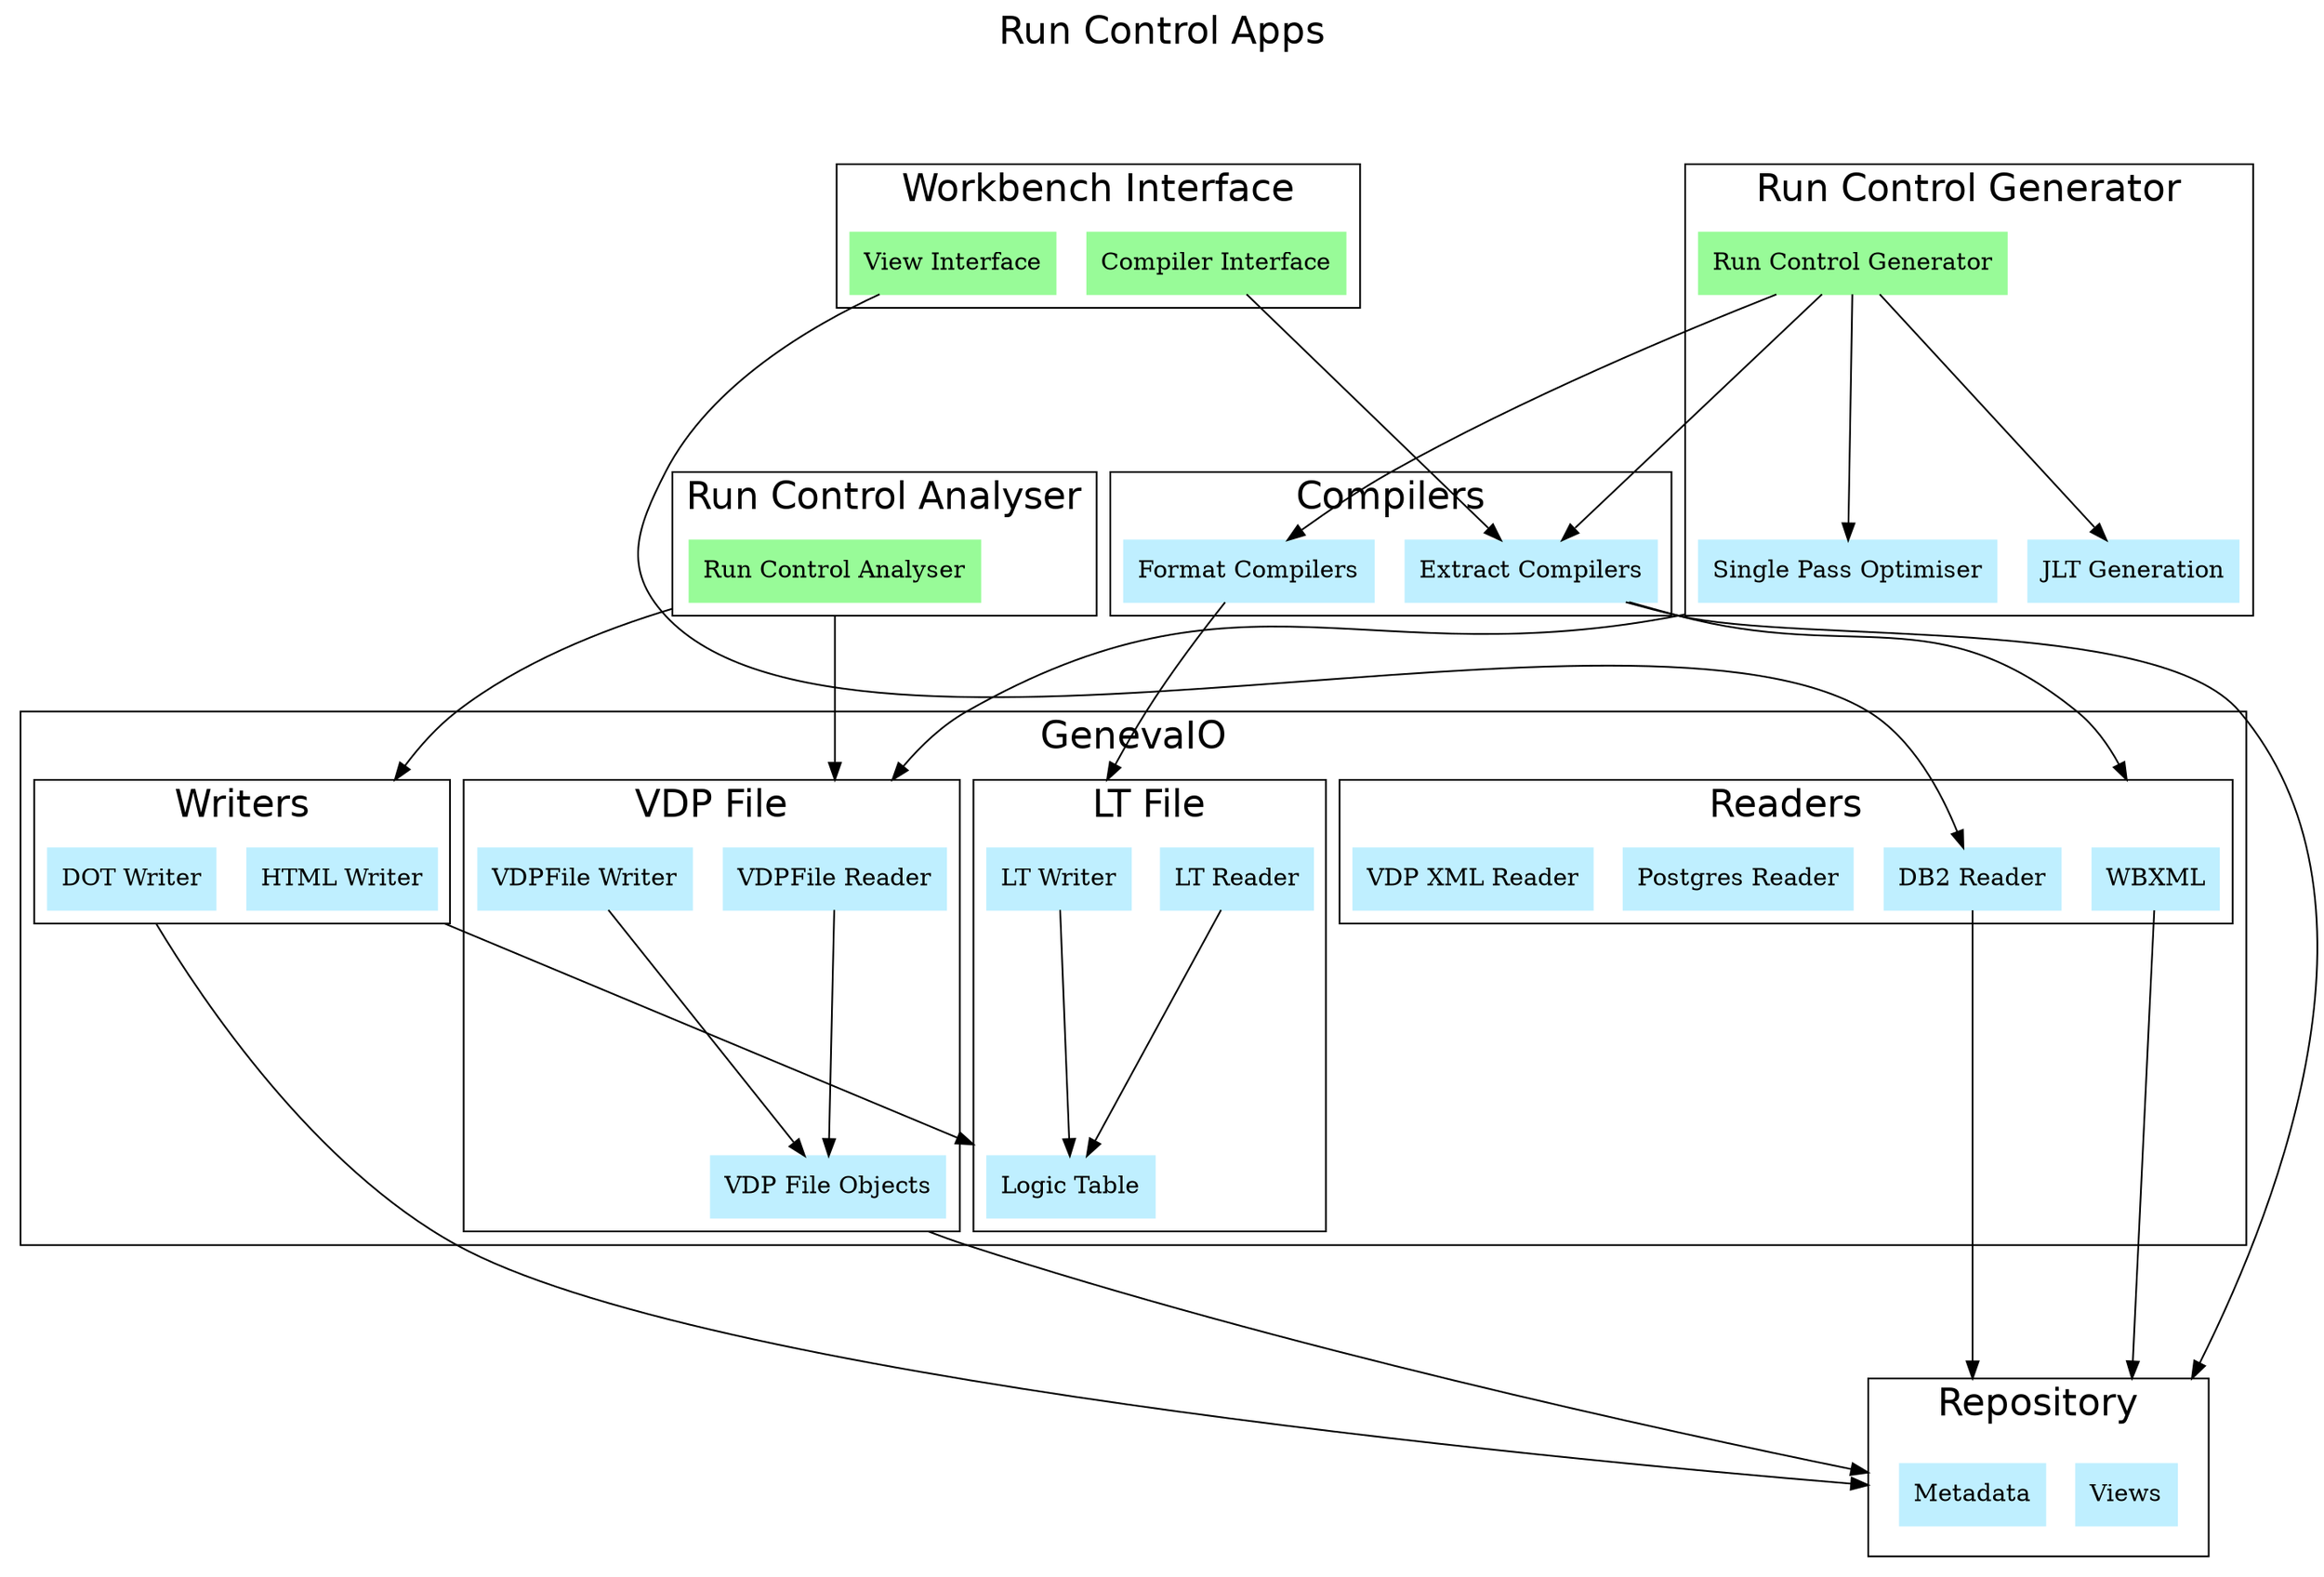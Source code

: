 digraph FrontendProjects {
    rankdir=TB
//Nodes
graph [label="Run Control Apps\n\n\n", labelloc=t, labeljust=center, fontname=Helvetica, fontsize=22 ranksep="2 equally" compound=true ];
labeljust=center;

// Applications
subgraph cluster_rcg { label="Run Control Generator" node [shape=plaintext]
    RCG[label="Run Control Generator" shape=rect style=filled color=PaleGreen]
    SPO[label="Single Pass Optimiser" shape=rect style=filled color="lightblue1" ]

    JLT[label="JLT Generation" shape=rect style=filled color="lightblue1" ]
}

subgraph cluster_comp { label="Compilers"  node [shape=plaintext] 
    EPF[label="Extract Compilers" shape=rect style=filled color="lightblue1" ]
    FPF[label="Format Compilers" shape=rect style=filled color="lightblue1" ]
}


subgraph cluster_fa { label="Run Control Analyser" node [shape=plaintext]
    FA[label="Run Control Analyser" shape=rect style=filled color=PaleGreen]
}

subgraph cluster_wb { label="Workbench Interface" node [shape=plaintext]
    VI[label="View Interface" shape=rect style=filled color=PaleGreen]
    CI[label="Compiler Interface" shape=rect style=filled color=PaleGreen]
}

//Libraries

subgraph cluster_gio { label="GenevaIO" node [shape=plaintext]

    subgraph cluster_giolt { label="LT File" node [shape=plaintext]
       LTR[label="LT Reader" shape=rect style=filled color="lightblue1" ]
       LTW[label="LT Writer" shape=rect style=filled color="lightblue1" ]
       REPOL[label="Logic Table" shape=rect style=filled color="lightblue1" ]
    }

    subgraph cluster_giovdp { label="VDP File" node [shape=plaintext]
        VDPR[label="VDPFile Reader" shape=rect style=filled color="lightblue1" ]
        VDPW[label="VDPFile Writer" shape=rect style=filled color="lightblue1" ]
        REPOV[label="VDP File Objects" shape=rect style=filled color="lightblue1" ]
    }

    subgraph cluster_gior { label="Readers" node [shape=plaintext]
        WB[label="WBXML" shape=rect style=filled color="lightblue1" ]
        DB2[label="DB2 Reader" shape=rect style=filled color="lightblue1" ]
        PG[label="Postgres Reader" shape=rect style=filled color="lightblue1" ]
        VX[label="VDP XML Reader" shape=rect style=filled color="lightblue1" ]
    }

    subgraph cluster_giow { label="Writers" node [shape=plaintext]
         HTML[label="HTML Writer" shape=rect style=filled color="lightblue1" ]
        DOT[label="DOT Writer" shape=rect style=filled color="lightblue1" ]
    }

}

subgraph cluster_repo { label="Repository" margin=18 node [shape=plaintext]
    REPOC[label="Views"  shape=rect style=filled color="lightblue1" ]
    REPOM[label="Metadata"  shape=rect style=filled color="lightblue1" ]
}

EPF -> WB [lhead=cluster_gior, ltail=cluster_rcg]
FA -> VDPR [lhead=cluster_giovdp, ltail=cluster_fa]
FA -> HTML [lhead=cluster_giow, ltail=cluster_fa]
SPO -> VDPR [lhead=cluster_giovdp, ltail=cluster_rcg]
LTR -> REPOL
LTW -> REPOL

HTML -> REPOL [lhead=cluster_giolt, ltail=cluster_giow]
DOT  -> REPOM [lhead=cluster_repo, ltail=cluster_giow]
VDPW -> REPOV 
VDPR -> REPOV 
WB -> REPOC [lhead=cluster_repo]
RCG -> SPO
RCG -> FPF
RCG -> EPF
RCG -> JLT

VI -> DB2
CI -> EPF

DB2 -> REPOM [lhead=cluster_repo]


EPF  -> { REPOC} [lhead=cluster_repo, ltail=cluster_rcg]
FPF  -> LTW [lhead=cluster_giolt, ltail=cluster_rcg]


REPOV -> REPOM [lhead=cluster_repo, ltail=cluster_giovdp]
}
